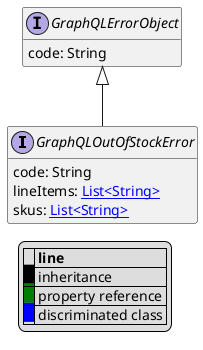 @startuml

hide empty fields
hide empty methods
legend
|= |= line |
|<back:black>   </back>| inheritance |
|<back:green>   </back>| property reference |
|<back:blue>   </back>| discriminated class |
endlegend
interface GraphQLOutOfStockError [[GraphQLOutOfStockError.svg]] extends GraphQLErrorObject {
    code: String
    lineItems: [[String.svg List<String>]]
    skus: [[String.svg List<String>]]
}
interface GraphQLErrorObject [[GraphQLErrorObject.svg]]  {
    code: String
}





@enduml
